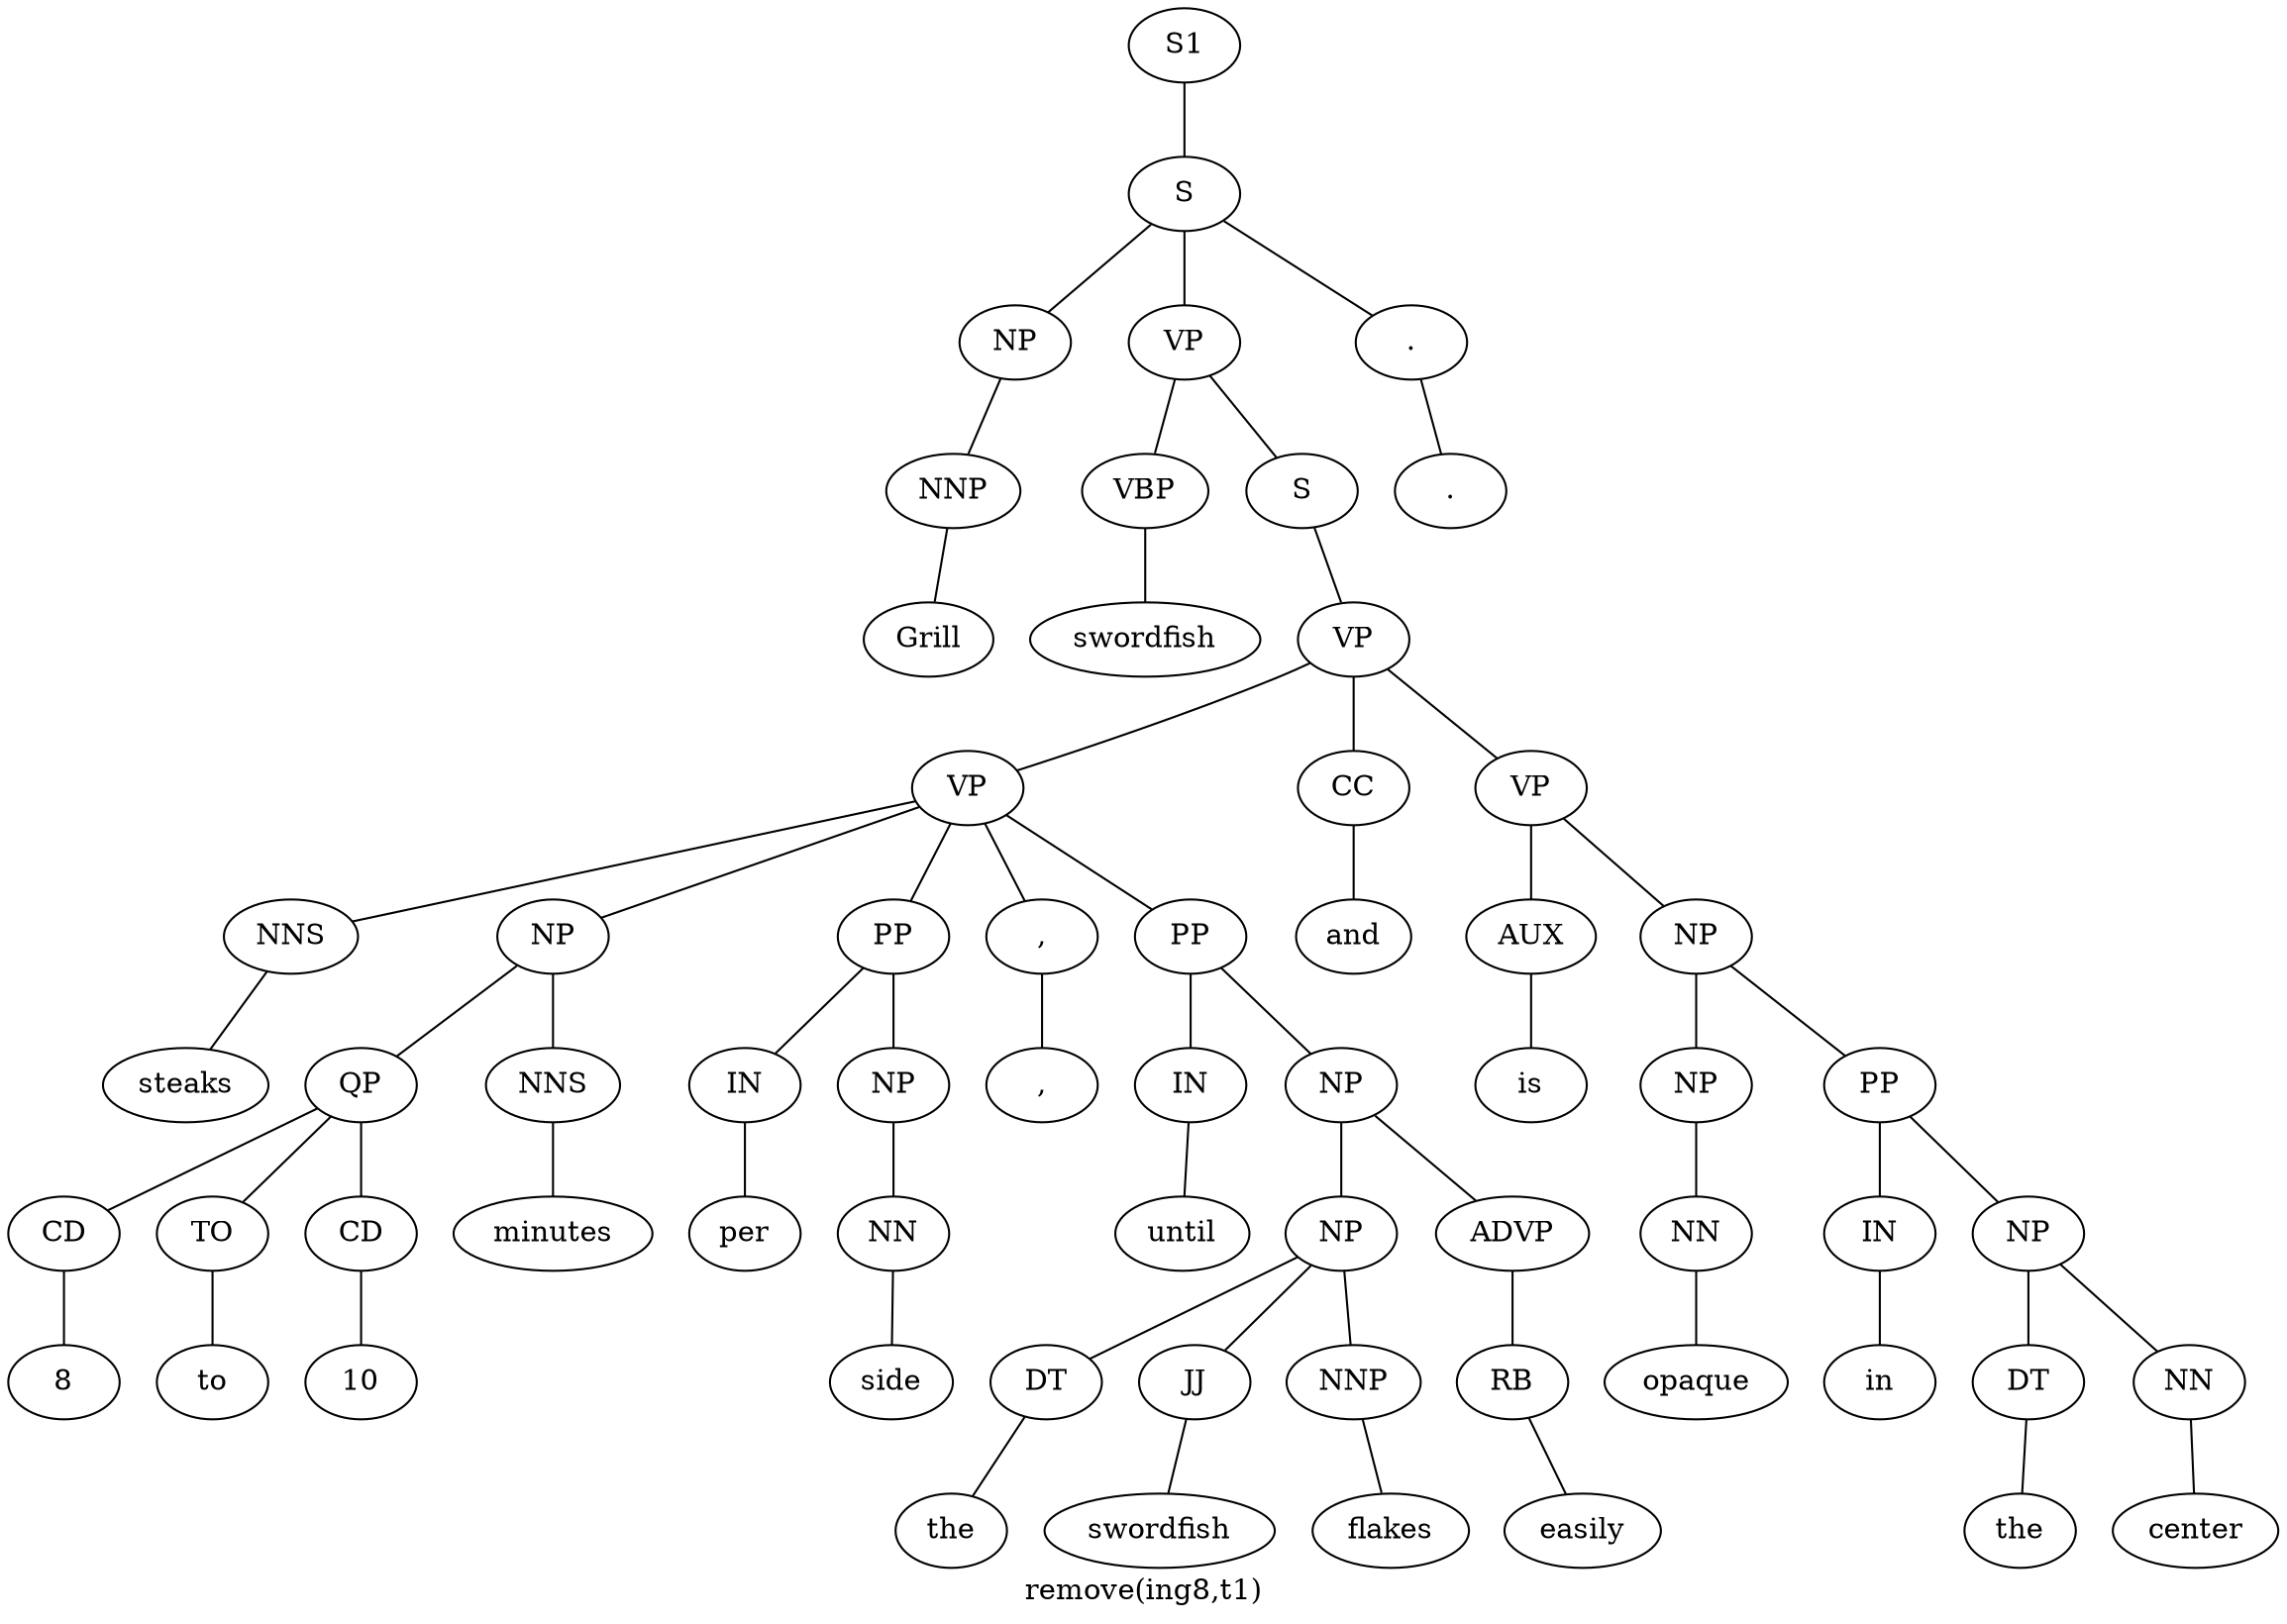 graph SyntaxGraph {
	label = "remove(ing8,t1)";
	Node0 [label="S1"];
	Node1 [label="S"];
	Node2 [label="NP"];
	Node3 [label="NNP"];
	Node4 [label="Grill"];
	Node5 [label="VP"];
	Node6 [label="VBP"];
	Node7 [label="swordfish"];
	Node8 [label="S"];
	Node9 [label="VP"];
	Node10 [label="VP"];
	Node11 [label="NNS"];
	Node12 [label="steaks"];
	Node13 [label="NP"];
	Node14 [label="QP"];
	Node15 [label="CD"];
	Node16 [label="8"];
	Node17 [label="TO"];
	Node18 [label="to"];
	Node19 [label="CD"];
	Node20 [label="10"];
	Node21 [label="NNS"];
	Node22 [label="minutes"];
	Node23 [label="PP"];
	Node24 [label="IN"];
	Node25 [label="per"];
	Node26 [label="NP"];
	Node27 [label="NN"];
	Node28 [label="side"];
	Node29 [label=","];
	Node30 [label=","];
	Node31 [label="PP"];
	Node32 [label="IN"];
	Node33 [label="until"];
	Node34 [label="NP"];
	Node35 [label="NP"];
	Node36 [label="DT"];
	Node37 [label="the"];
	Node38 [label="JJ"];
	Node39 [label="swordfish"];
	Node40 [label="NNP"];
	Node41 [label="flakes"];
	Node42 [label="ADVP"];
	Node43 [label="RB"];
	Node44 [label="easily"];
	Node45 [label="CC"];
	Node46 [label="and"];
	Node47 [label="VP"];
	Node48 [label="AUX"];
	Node49 [label="is"];
	Node50 [label="NP"];
	Node51 [label="NP"];
	Node52 [label="NN"];
	Node53 [label="opaque"];
	Node54 [label="PP"];
	Node55 [label="IN"];
	Node56 [label="in"];
	Node57 [label="NP"];
	Node58 [label="DT"];
	Node59 [label="the"];
	Node60 [label="NN"];
	Node61 [label="center"];
	Node62 [label="."];
	Node63 [label="."];

	Node0 -- Node1;
	Node1 -- Node2;
	Node1 -- Node5;
	Node1 -- Node62;
	Node2 -- Node3;
	Node3 -- Node4;
	Node5 -- Node6;
	Node5 -- Node8;
	Node6 -- Node7;
	Node8 -- Node9;
	Node9 -- Node10;
	Node9 -- Node45;
	Node9 -- Node47;
	Node10 -- Node11;
	Node10 -- Node13;
	Node10 -- Node23;
	Node10 -- Node29;
	Node10 -- Node31;
	Node11 -- Node12;
	Node13 -- Node14;
	Node13 -- Node21;
	Node14 -- Node15;
	Node14 -- Node17;
	Node14 -- Node19;
	Node15 -- Node16;
	Node17 -- Node18;
	Node19 -- Node20;
	Node21 -- Node22;
	Node23 -- Node24;
	Node23 -- Node26;
	Node24 -- Node25;
	Node26 -- Node27;
	Node27 -- Node28;
	Node29 -- Node30;
	Node31 -- Node32;
	Node31 -- Node34;
	Node32 -- Node33;
	Node34 -- Node35;
	Node34 -- Node42;
	Node35 -- Node36;
	Node35 -- Node38;
	Node35 -- Node40;
	Node36 -- Node37;
	Node38 -- Node39;
	Node40 -- Node41;
	Node42 -- Node43;
	Node43 -- Node44;
	Node45 -- Node46;
	Node47 -- Node48;
	Node47 -- Node50;
	Node48 -- Node49;
	Node50 -- Node51;
	Node50 -- Node54;
	Node51 -- Node52;
	Node52 -- Node53;
	Node54 -- Node55;
	Node54 -- Node57;
	Node55 -- Node56;
	Node57 -- Node58;
	Node57 -- Node60;
	Node58 -- Node59;
	Node60 -- Node61;
	Node62 -- Node63;
}